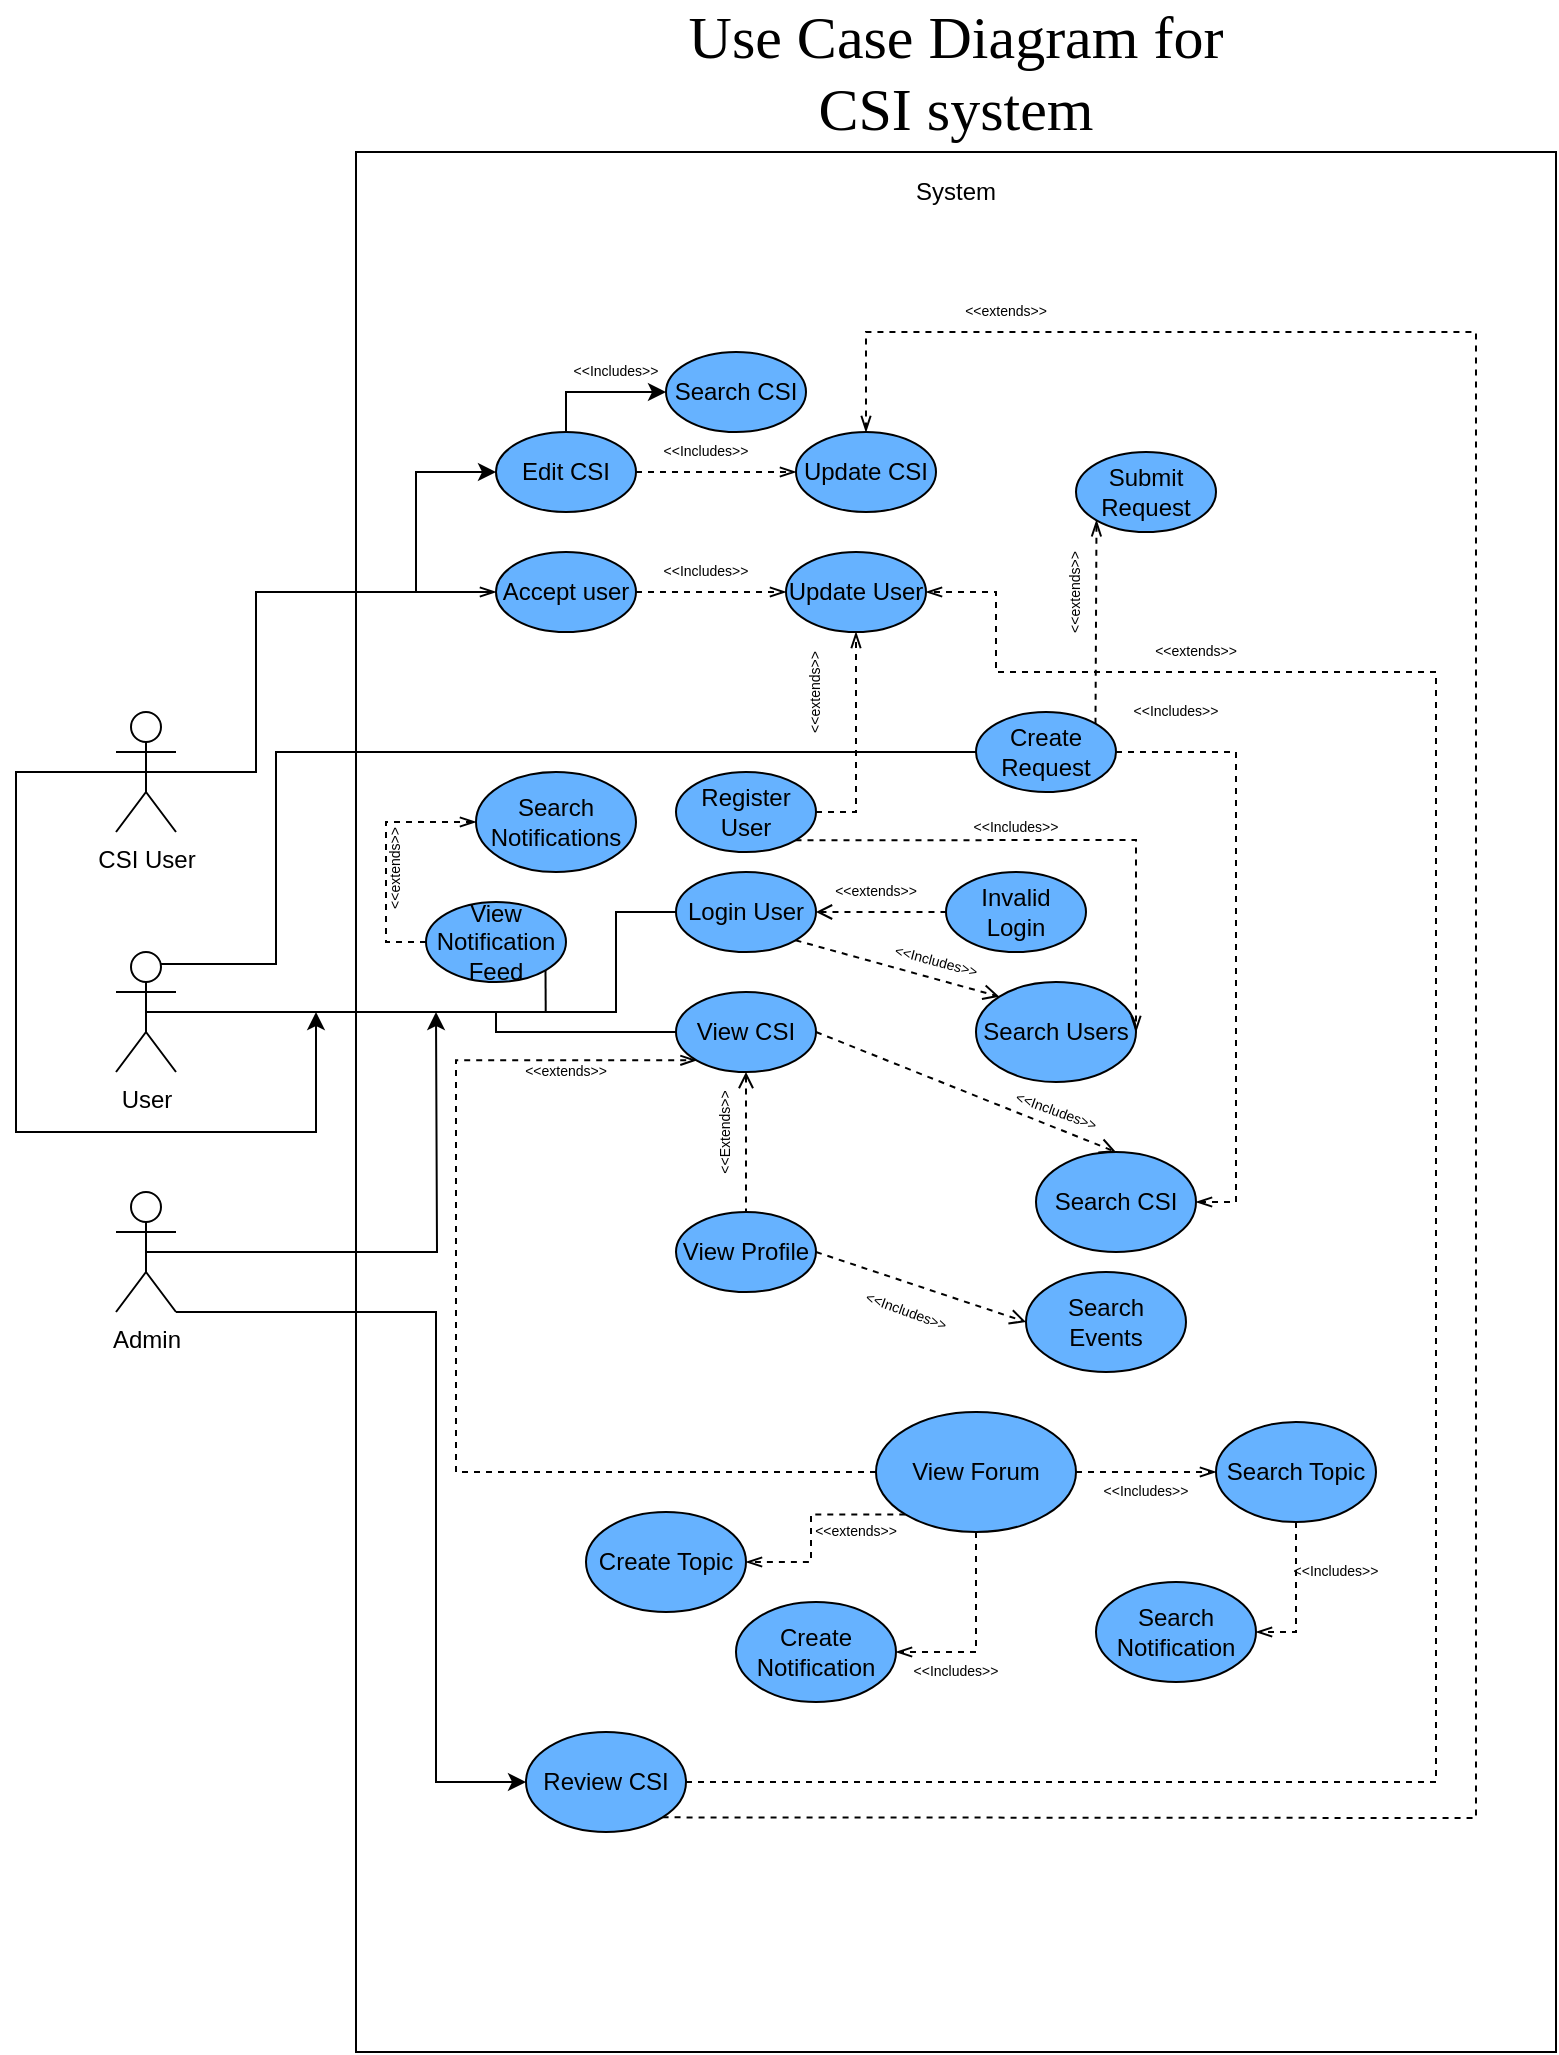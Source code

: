 <mxfile version="13.5.5" type="github">
  <diagram id="K0m3Yvn-BNH7TDLMjK33" name="Page-1">
    <mxGraphModel dx="1831" dy="1599" grid="1" gridSize="10" guides="1" tooltips="1" connect="1" arrows="1" fold="1" page="1" pageScale="1" pageWidth="850" pageHeight="1100" math="0" shadow="0">
      <root>
        <mxCell id="0" />
        <mxCell id="1" parent="0" />
        <mxCell id="szR2yDTY2ZWLf-qTvKoL-5" value="" style="rounded=0;whiteSpace=wrap;html=1;fillColor=#FFFFFF;" parent="1" vertex="1">
          <mxGeometry x="130" y="-200" width="600" height="950" as="geometry" />
        </mxCell>
        <mxCell id="CI1X7om16eXyi5wUVuE_-8" style="edgeStyle=orthogonalEdgeStyle;rounded=0;orthogonalLoop=1;jettySize=auto;html=1;exitX=0.75;exitY=0.1;exitDx=0;exitDy=0;exitPerimeter=0;entryX=0;entryY=0.5;entryDx=0;entryDy=0;endArrow=none;endFill=0;fontFamily=Times New Roman;fontSize=30;" parent="1" source="szR2yDTY2ZWLf-qTvKoL-1" target="CI1X7om16eXyi5wUVuE_-6" edge="1">
          <mxGeometry relative="1" as="geometry">
            <Array as="points">
              <mxPoint x="90" y="206" />
              <mxPoint x="90" y="100" />
            </Array>
          </mxGeometry>
        </mxCell>
        <mxCell id="szR2yDTY2ZWLf-qTvKoL-1" value="User" style="shape=umlActor;verticalLabelPosition=bottom;labelBackgroundColor=#ffffff;verticalAlign=top;html=1;outlineConnect=0;" parent="1" vertex="1">
          <mxGeometry x="10" y="200" width="30" height="60" as="geometry" />
        </mxCell>
        <mxCell id="szR2yDTY2ZWLf-qTvKoL-6" value="System" style="text;html=1;strokeColor=none;fillColor=none;align=center;verticalAlign=middle;whiteSpace=wrap;rounded=0;" parent="1" vertex="1">
          <mxGeometry x="410" y="-190" width="40" height="20" as="geometry" />
        </mxCell>
        <mxCell id="szR2yDTY2ZWLf-qTvKoL-7" value="Login User" style="ellipse;whiteSpace=wrap;html=1;fillColor=#66B2FF;" parent="1" vertex="1">
          <mxGeometry x="290" y="160" width="70" height="40" as="geometry" />
        </mxCell>
        <mxCell id="szR2yDTY2ZWLf-qTvKoL-8" value="" style="endArrow=none;html=1;exitX=0.5;exitY=0.5;exitDx=0;exitDy=0;exitPerimeter=0;entryX=0;entryY=0.5;entryDx=0;entryDy=0;rounded=0;" parent="1" source="szR2yDTY2ZWLf-qTvKoL-1" target="szR2yDTY2ZWLf-qTvKoL-7" edge="1">
          <mxGeometry width="50" height="50" relative="1" as="geometry">
            <mxPoint x="180" y="280" as="sourcePoint" />
            <mxPoint x="230" y="230" as="targetPoint" />
            <Array as="points">
              <mxPoint x="200" y="230" />
              <mxPoint x="260" y="230" />
              <mxPoint x="260" y="180" />
            </Array>
          </mxGeometry>
        </mxCell>
        <mxCell id="szR2yDTY2ZWLf-qTvKoL-9" value="Invalid&lt;br&gt;Login" style="ellipse;whiteSpace=wrap;html=1;fillColor=#66B2FF;" parent="1" vertex="1">
          <mxGeometry x="425" y="160" width="70" height="40" as="geometry" />
        </mxCell>
        <mxCell id="szR2yDTY2ZWLf-qTvKoL-10" value="" style="endArrow=none;dashed=1;html=1;exitX=1;exitY=0.5;exitDx=0;exitDy=0;entryX=0;entryY=0.5;entryDx=0;entryDy=0;startArrow=open;startFill=0;" parent="1" source="szR2yDTY2ZWLf-qTvKoL-7" target="szR2yDTY2ZWLf-qTvKoL-9" edge="1">
          <mxGeometry width="50" height="50" relative="1" as="geometry">
            <mxPoint x="400" y="420" as="sourcePoint" />
            <mxPoint x="450" y="370" as="targetPoint" />
          </mxGeometry>
        </mxCell>
        <mxCell id="szR2yDTY2ZWLf-qTvKoL-11" value="&amp;lt;&amp;lt;extends&amp;gt;&amp;gt;" style="text;html=1;strokeColor=none;fillColor=none;align=center;verticalAlign=middle;whiteSpace=wrap;rounded=0;fontSize=7;" parent="1" vertex="1">
          <mxGeometry x="370" y="160" width="40" height="20" as="geometry" />
        </mxCell>
        <mxCell id="szR2yDTY2ZWLf-qTvKoL-12" value="View CSI" style="ellipse;whiteSpace=wrap;html=1;fillColor=#66B2FF;" parent="1" vertex="1">
          <mxGeometry x="290" y="220" width="70" height="40" as="geometry" />
        </mxCell>
        <mxCell id="szR2yDTY2ZWLf-qTvKoL-15" value="" style="endArrow=none;html=1;fontSize=10;entryX=0;entryY=0.5;entryDx=0;entryDy=0;rounded=0;" parent="1" target="szR2yDTY2ZWLf-qTvKoL-12" edge="1">
          <mxGeometry width="50" height="50" relative="1" as="geometry">
            <mxPoint x="200" y="230" as="sourcePoint" />
            <mxPoint x="275.0" y="350.0" as="targetPoint" />
            <Array as="points">
              <mxPoint x="200" y="240" />
            </Array>
          </mxGeometry>
        </mxCell>
        <mxCell id="szR2yDTY2ZWLf-qTvKoL-18" value="&lt;font style=&quot;font-size: 12px&quot;&gt;&lt;font style=&quot;font-size: 12px&quot;&gt;S&lt;/font&gt;earch Users&lt;/font&gt;" style="ellipse;whiteSpace=wrap;html=1;fillColor=#66B2FF;fontSize=10;" parent="1" vertex="1">
          <mxGeometry x="440" y="215" width="80" height="50" as="geometry" />
        </mxCell>
        <mxCell id="szR2yDTY2ZWLf-qTvKoL-19" value="" style="endArrow=open;html=1;fontSize=10;exitX=1;exitY=1;exitDx=0;exitDy=0;entryX=0;entryY=0;entryDx=0;entryDy=0;dashed=1;endFill=0;" parent="1" source="szR2yDTY2ZWLf-qTvKoL-7" target="szR2yDTY2ZWLf-qTvKoL-18" edge="1">
          <mxGeometry width="50" height="50" relative="1" as="geometry">
            <mxPoint x="400" y="420" as="sourcePoint" />
            <mxPoint x="450" y="370" as="targetPoint" />
          </mxGeometry>
        </mxCell>
        <mxCell id="szR2yDTY2ZWLf-qTvKoL-20" value="&amp;lt;&amp;lt;Includes&amp;gt;&amp;gt;" style="text;html=1;strokeColor=none;fillColor=none;align=center;verticalAlign=middle;whiteSpace=wrap;rounded=0;fontSize=7;rotation=15;" parent="1" vertex="1">
          <mxGeometry x="400" y="195" width="40" height="20" as="geometry" />
        </mxCell>
        <mxCell id="szR2yDTY2ZWLf-qTvKoL-21" value="&lt;font style=&quot;font-size: 12px&quot;&gt;&lt;font style=&quot;font-size: 12px&quot;&gt;S&lt;/font&gt;earch CSI&lt;/font&gt;" style="ellipse;whiteSpace=wrap;html=1;fillColor=#66B2FF;fontSize=10;" parent="1" vertex="1">
          <mxGeometry x="470" y="300" width="80" height="50" as="geometry" />
        </mxCell>
        <mxCell id="szR2yDTY2ZWLf-qTvKoL-22" value="" style="endArrow=open;dashed=1;html=1;fontSize=10;exitX=1;exitY=0.5;exitDx=0;exitDy=0;entryX=0.5;entryY=0;entryDx=0;entryDy=0;endFill=0;" parent="1" source="szR2yDTY2ZWLf-qTvKoL-12" target="szR2yDTY2ZWLf-qTvKoL-21" edge="1">
          <mxGeometry width="50" height="50" relative="1" as="geometry">
            <mxPoint x="330" y="310" as="sourcePoint" />
            <mxPoint x="380" y="260" as="targetPoint" />
          </mxGeometry>
        </mxCell>
        <mxCell id="szR2yDTY2ZWLf-qTvKoL-23" value="&amp;lt;&amp;lt;Includes&amp;gt;&amp;gt;" style="text;html=1;strokeColor=none;fillColor=none;align=center;verticalAlign=middle;whiteSpace=wrap;rounded=0;fontSize=7;rotation=20;" parent="1" vertex="1">
          <mxGeometry x="460" y="270" width="40" height="20" as="geometry" />
        </mxCell>
        <mxCell id="szR2yDTY2ZWLf-qTvKoL-28" value="View Profile" style="ellipse;whiteSpace=wrap;html=1;fillColor=#66B2FF;" parent="1" vertex="1">
          <mxGeometry x="290" y="330" width="70" height="40" as="geometry" />
        </mxCell>
        <mxCell id="szR2yDTY2ZWLf-qTvKoL-29" value="" style="endArrow=none;dashed=1;html=1;fontSize=9;exitX=0.5;exitY=1;exitDx=0;exitDy=0;startArrow=open;startFill=0;entryX=0.5;entryY=0;entryDx=0;entryDy=0;" parent="1" source="szR2yDTY2ZWLf-qTvKoL-12" edge="1" target="szR2yDTY2ZWLf-qTvKoL-28">
          <mxGeometry width="50" height="50" relative="1" as="geometry">
            <mxPoint x="450" y="420" as="sourcePoint" />
            <mxPoint x="400" y="400" as="targetPoint" />
            <Array as="points" />
          </mxGeometry>
        </mxCell>
        <mxCell id="szR2yDTY2ZWLf-qTvKoL-30" value="&amp;lt;&amp;lt;Extends&amp;gt;&amp;gt;" style="text;html=1;strokeColor=none;fillColor=none;align=center;verticalAlign=middle;whiteSpace=wrap;rounded=0;fontSize=7;rotation=-90;" parent="1" vertex="1">
          <mxGeometry x="295" y="280" width="40" height="20" as="geometry" />
        </mxCell>
        <mxCell id="szR2yDTY2ZWLf-qTvKoL-37" value="&lt;font style=&quot;font-size: 12px&quot;&gt;&lt;font style=&quot;font-size: 12px&quot;&gt;S&lt;/font&gt;earch&lt;br&gt;Events&lt;br&gt;&lt;/font&gt;" style="ellipse;whiteSpace=wrap;html=1;fillColor=#66B2FF;fontSize=10;" parent="1" vertex="1">
          <mxGeometry x="465" y="360" width="80" height="50" as="geometry" />
        </mxCell>
        <mxCell id="szR2yDTY2ZWLf-qTvKoL-38" value="" style="endArrow=open;dashed=1;html=1;fontSize=7;exitX=1;exitY=0.5;exitDx=0;exitDy=0;entryX=0;entryY=0.5;entryDx=0;entryDy=0;startArrow=none;startFill=0;endFill=0;" parent="1" source="szR2yDTY2ZWLf-qTvKoL-28" target="szR2yDTY2ZWLf-qTvKoL-37" edge="1">
          <mxGeometry width="50" height="50" relative="1" as="geometry">
            <mxPoint x="450" y="490" as="sourcePoint" />
            <mxPoint x="500" y="440" as="targetPoint" />
            <Array as="points" />
          </mxGeometry>
        </mxCell>
        <mxCell id="szR2yDTY2ZWLf-qTvKoL-39" value="&amp;lt;&amp;lt;Includes&amp;gt;&amp;gt;" style="text;html=1;strokeColor=none;fillColor=none;align=center;verticalAlign=middle;whiteSpace=wrap;rounded=0;fontSize=7;rotation=20;" parent="1" vertex="1">
          <mxGeometry x="385" y="370" width="40" height="20" as="geometry" />
        </mxCell>
        <mxCell id="CI1X7om16eXyi5wUVuE_-2" style="edgeStyle=orthogonalEdgeStyle;rounded=0;orthogonalLoop=1;jettySize=auto;html=1;exitX=0.5;exitY=0.5;exitDx=0;exitDy=0;exitPerimeter=0;endArrow=classic;endFill=1;fontFamily=Times New Roman;fontSize=30;" parent="1" source="CI1X7om16eXyi5wUVuE_-1" edge="1">
          <mxGeometry relative="1" as="geometry">
            <mxPoint x="170" y="230" as="targetPoint" />
          </mxGeometry>
        </mxCell>
        <mxCell id="MsR6hcD7OvmDmppyva13-1" style="edgeStyle=orthogonalEdgeStyle;rounded=0;orthogonalLoop=1;jettySize=auto;html=1;exitX=1;exitY=1;exitDx=0;exitDy=0;exitPerimeter=0;entryX=0;entryY=0.5;entryDx=0;entryDy=0;" parent="1" source="CI1X7om16eXyi5wUVuE_-1" target="CI1X7om16eXyi5wUVuE_-35" edge="1">
          <mxGeometry relative="1" as="geometry">
            <Array as="points">
              <mxPoint x="170" y="380" />
              <mxPoint x="170" y="615" />
            </Array>
          </mxGeometry>
        </mxCell>
        <mxCell id="CI1X7om16eXyi5wUVuE_-1" value="Admin" style="shape=umlActor;verticalLabelPosition=bottom;labelBackgroundColor=#ffffff;verticalAlign=top;html=1;outlineConnect=0;" parent="1" vertex="1">
          <mxGeometry x="10" y="320" width="30" height="60" as="geometry" />
        </mxCell>
        <mxCell id="CI1X7om16eXyi5wUVuE_-7" style="edgeStyle=orthogonalEdgeStyle;rounded=0;orthogonalLoop=1;jettySize=auto;html=1;exitX=0.5;exitY=0.5;exitDx=0;exitDy=0;exitPerimeter=0;endArrow=classic;endFill=1;fontFamily=Times New Roman;fontSize=30;" parent="1" source="CI1X7om16eXyi5wUVuE_-3" edge="1">
          <mxGeometry relative="1" as="geometry">
            <mxPoint x="110" y="230" as="targetPoint" />
            <Array as="points">
              <mxPoint x="-40" y="110" />
              <mxPoint x="-40" y="290" />
              <mxPoint x="110" y="290" />
            </Array>
          </mxGeometry>
        </mxCell>
        <mxCell id="CI1X7om16eXyi5wUVuE_-19" style="edgeStyle=none;rounded=0;orthogonalLoop=1;jettySize=auto;html=1;exitX=0.5;exitY=0.5;exitDx=0;exitDy=0;exitPerimeter=0;entryX=0;entryY=0.5;entryDx=0;entryDy=0;endArrow=openThin;endFill=0;fontFamily=Times New Roman;fontSize=30;" parent="1" source="CI1X7om16eXyi5wUVuE_-3" target="CI1X7om16eXyi5wUVuE_-17" edge="1">
          <mxGeometry relative="1" as="geometry">
            <Array as="points">
              <mxPoint x="80" y="110" />
              <mxPoint x="80" y="20" />
              <mxPoint x="160" y="20" />
            </Array>
          </mxGeometry>
        </mxCell>
        <mxCell id="CI1X7om16eXyi5wUVuE_-3" value="CSI User" style="shape=umlActor;verticalLabelPosition=bottom;labelBackgroundColor=#ffffff;verticalAlign=top;html=1;outlineConnect=0;" parent="1" vertex="1">
          <mxGeometry x="10" y="80" width="30" height="60" as="geometry" />
        </mxCell>
        <mxCell id="CI1X7om16eXyi5wUVuE_-10" style="edgeStyle=orthogonalEdgeStyle;rounded=0;orthogonalLoop=1;jettySize=auto;html=1;exitX=1;exitY=0.5;exitDx=0;exitDy=0;entryX=1;entryY=0.5;entryDx=0;entryDy=0;endArrow=openThin;endFill=0;fontFamily=Times New Roman;fontSize=30;dashed=1;" parent="1" source="CI1X7om16eXyi5wUVuE_-6" target="szR2yDTY2ZWLf-qTvKoL-21" edge="1">
          <mxGeometry relative="1" as="geometry" />
        </mxCell>
        <mxCell id="CI1X7om16eXyi5wUVuE_-15" style="rounded=0;orthogonalLoop=1;jettySize=auto;html=1;exitX=1;exitY=0;exitDx=0;exitDy=0;entryX=0;entryY=1;entryDx=0;entryDy=0;dashed=1;endArrow=openThin;endFill=0;fontFamily=Times New Roman;fontSize=30;" parent="1" source="CI1X7om16eXyi5wUVuE_-6" target="CI1X7om16eXyi5wUVuE_-13" edge="1">
          <mxGeometry relative="1" as="geometry" />
        </mxCell>
        <mxCell id="CI1X7om16eXyi5wUVuE_-6" value="Create Request" style="ellipse;whiteSpace=wrap;html=1;fillColor=#66B2FF;" parent="1" vertex="1">
          <mxGeometry x="440" y="80" width="70" height="40" as="geometry" />
        </mxCell>
        <mxCell id="CI1X7om16eXyi5wUVuE_-11" value="&amp;lt;&amp;lt;Includes&amp;gt;&amp;gt;" style="text;html=1;strokeColor=none;fillColor=none;align=center;verticalAlign=middle;whiteSpace=wrap;rounded=0;fontSize=7;rotation=0;" parent="1" vertex="1">
          <mxGeometry x="520" y="70" width="40" height="20" as="geometry" />
        </mxCell>
        <mxCell id="CI1X7om16eXyi5wUVuE_-13" value="Submit Request" style="ellipse;whiteSpace=wrap;html=1;fillColor=#66B2FF;" parent="1" vertex="1">
          <mxGeometry x="490" y="-50" width="70" height="40" as="geometry" />
        </mxCell>
        <mxCell id="CI1X7om16eXyi5wUVuE_-16" value="&amp;lt;&amp;lt;extends&amp;gt;&amp;gt;" style="text;html=1;strokeColor=none;fillColor=none;align=center;verticalAlign=middle;whiteSpace=wrap;rounded=0;fontSize=7;rotation=-90;" parent="1" vertex="1">
          <mxGeometry x="470" y="10" width="40" height="20" as="geometry" />
        </mxCell>
        <mxCell id="CI1X7om16eXyi5wUVuE_-26" style="edgeStyle=none;rounded=0;orthogonalLoop=1;jettySize=auto;html=1;exitX=1;exitY=0.5;exitDx=0;exitDy=0;entryX=0;entryY=0.5;entryDx=0;entryDy=0;dashed=1;endArrow=openThin;endFill=0;fontFamily=Times New Roman;fontSize=30;" parent="1" source="CI1X7om16eXyi5wUVuE_-17" target="CI1X7om16eXyi5wUVuE_-25" edge="1">
          <mxGeometry relative="1" as="geometry" />
        </mxCell>
        <mxCell id="CI1X7om16eXyi5wUVuE_-17" value="Accept user" style="ellipse;whiteSpace=wrap;html=1;fillColor=#66B2FF;" parent="1" vertex="1">
          <mxGeometry x="200" width="70" height="40" as="geometry" />
        </mxCell>
        <mxCell id="CI1X7om16eXyi5wUVuE_-23" style="edgeStyle=none;rounded=0;orthogonalLoop=1;jettySize=auto;html=1;exitX=1;exitY=0.5;exitDx=0;exitDy=0;entryX=0;entryY=0.5;entryDx=0;entryDy=0;endArrow=openThin;endFill=0;fontFamily=Times New Roman;fontSize=30;dashed=1;" parent="1" source="CI1X7om16eXyi5wUVuE_-20" target="CI1X7om16eXyi5wUVuE_-22" edge="1">
          <mxGeometry relative="1" as="geometry" />
        </mxCell>
        <mxCell id="Ts6eUtOUtTMw5XWi3v1j-3" style="edgeStyle=orthogonalEdgeStyle;rounded=0;orthogonalLoop=1;jettySize=auto;html=1;exitX=0.5;exitY=0;exitDx=0;exitDy=0;entryX=0;entryY=0.5;entryDx=0;entryDy=0;" edge="1" parent="1" source="CI1X7om16eXyi5wUVuE_-20" target="Ts6eUtOUtTMw5XWi3v1j-2">
          <mxGeometry relative="1" as="geometry" />
        </mxCell>
        <mxCell id="CI1X7om16eXyi5wUVuE_-20" value="Edit CSI" style="ellipse;whiteSpace=wrap;html=1;fillColor=#66B2FF;" parent="1" vertex="1">
          <mxGeometry x="200" y="-60" width="70" height="40" as="geometry" />
        </mxCell>
        <mxCell id="CI1X7om16eXyi5wUVuE_-21" value="" style="endArrow=classic;html=1;fontFamily=Times New Roman;fontSize=30;entryX=0;entryY=0.5;entryDx=0;entryDy=0;rounded=0;" parent="1" target="CI1X7om16eXyi5wUVuE_-20" edge="1">
          <mxGeometry width="50" height="50" relative="1" as="geometry">
            <mxPoint x="160" y="20" as="sourcePoint" />
            <mxPoint x="450" y="40" as="targetPoint" />
            <Array as="points">
              <mxPoint x="160" y="-40" />
            </Array>
          </mxGeometry>
        </mxCell>
        <mxCell id="CI1X7om16eXyi5wUVuE_-22" value="Update CSI" style="ellipse;whiteSpace=wrap;html=1;fillColor=#66B2FF;" parent="1" vertex="1">
          <mxGeometry x="350" y="-60" width="70" height="40" as="geometry" />
        </mxCell>
        <mxCell id="CI1X7om16eXyi5wUVuE_-24" value="&amp;lt;&amp;lt;Includes&amp;gt;&amp;gt;" style="text;html=1;strokeColor=none;fillColor=none;align=center;verticalAlign=middle;whiteSpace=wrap;rounded=0;fontSize=7;rotation=0;" parent="1" vertex="1">
          <mxGeometry x="285" y="-60" width="40" height="20" as="geometry" />
        </mxCell>
        <mxCell id="CI1X7om16eXyi5wUVuE_-25" value="Update User" style="ellipse;whiteSpace=wrap;html=1;fillColor=#66B2FF;" parent="1" vertex="1">
          <mxGeometry x="345" width="70" height="40" as="geometry" />
        </mxCell>
        <mxCell id="CI1X7om16eXyi5wUVuE_-27" value="&amp;lt;&amp;lt;Includes&amp;gt;&amp;gt;" style="text;html=1;strokeColor=none;fillColor=none;align=center;verticalAlign=middle;whiteSpace=wrap;rounded=0;fontSize=7;rotation=0;" parent="1" vertex="1">
          <mxGeometry x="285" width="40" height="20" as="geometry" />
        </mxCell>
        <mxCell id="CI1X7om16eXyi5wUVuE_-31" style="edgeStyle=none;rounded=0;orthogonalLoop=1;jettySize=auto;html=1;exitX=1;exitY=1;exitDx=0;exitDy=0;entryX=1;entryY=0.5;entryDx=0;entryDy=0;dashed=1;endArrow=openThin;endFill=0;fontFamily=Times New Roman;fontSize=30;" parent="1" source="CI1X7om16eXyi5wUVuE_-28" target="szR2yDTY2ZWLf-qTvKoL-18" edge="1">
          <mxGeometry relative="1" as="geometry">
            <Array as="points">
              <mxPoint x="520" y="144" />
            </Array>
          </mxGeometry>
        </mxCell>
        <mxCell id="CI1X7om16eXyi5wUVuE_-33" style="edgeStyle=none;rounded=0;orthogonalLoop=1;jettySize=auto;html=1;exitX=1;exitY=0.5;exitDx=0;exitDy=0;entryX=0.5;entryY=1;entryDx=0;entryDy=0;dashed=1;endArrow=openThin;endFill=0;fontFamily=Times New Roman;fontSize=30;" parent="1" source="CI1X7om16eXyi5wUVuE_-28" target="CI1X7om16eXyi5wUVuE_-25" edge="1">
          <mxGeometry relative="1" as="geometry">
            <Array as="points">
              <mxPoint x="380" y="130" />
            </Array>
          </mxGeometry>
        </mxCell>
        <mxCell id="CI1X7om16eXyi5wUVuE_-28" value="Register User" style="ellipse;whiteSpace=wrap;html=1;fillColor=#66B2FF;" parent="1" vertex="1">
          <mxGeometry x="290" y="110" width="70" height="40" as="geometry" />
        </mxCell>
        <mxCell id="CI1X7om16eXyi5wUVuE_-32" value="&amp;lt;&amp;lt;Includes&amp;gt;&amp;gt;" style="text;html=1;strokeColor=none;fillColor=none;align=center;verticalAlign=middle;whiteSpace=wrap;rounded=0;fontSize=7;rotation=0;" parent="1" vertex="1">
          <mxGeometry x="440" y="128" width="40" height="20" as="geometry" />
        </mxCell>
        <mxCell id="CI1X7om16eXyi5wUVuE_-34" value="&amp;lt;&amp;lt;extends&amp;gt;&amp;gt;" style="text;html=1;strokeColor=none;fillColor=none;align=center;verticalAlign=middle;whiteSpace=wrap;rounded=0;fontSize=7;rotation=-90;" parent="1" vertex="1">
          <mxGeometry x="340" y="60" width="40" height="20" as="geometry" />
        </mxCell>
        <mxCell id="CI1X7om16eXyi5wUVuE_-38" style="edgeStyle=none;rounded=0;orthogonalLoop=1;jettySize=auto;html=1;exitX=1;exitY=1;exitDx=0;exitDy=0;entryX=0.5;entryY=0;entryDx=0;entryDy=0;endArrow=openThin;endFill=0;fontFamily=Times New Roman;fontSize=30;dashed=1;" parent="1" source="CI1X7om16eXyi5wUVuE_-35" target="CI1X7om16eXyi5wUVuE_-22" edge="1">
          <mxGeometry relative="1" as="geometry">
            <Array as="points">
              <mxPoint x="690" y="633" />
              <mxPoint x="690" y="-110" />
              <mxPoint x="385" y="-110" />
            </Array>
          </mxGeometry>
        </mxCell>
        <mxCell id="CI1X7om16eXyi5wUVuE_-39" style="edgeStyle=none;rounded=0;orthogonalLoop=1;jettySize=auto;html=1;exitX=1;exitY=0.5;exitDx=0;exitDy=0;entryX=1;entryY=0.5;entryDx=0;entryDy=0;dashed=1;endArrow=openThin;endFill=0;fontFamily=Times New Roman;fontSize=30;" parent="1" source="CI1X7om16eXyi5wUVuE_-35" target="CI1X7om16eXyi5wUVuE_-25" edge="1">
          <mxGeometry relative="1" as="geometry">
            <Array as="points">
              <mxPoint x="670" y="615" />
              <mxPoint x="670" y="60" />
              <mxPoint x="450" y="60" />
              <mxPoint x="450" y="20" />
            </Array>
          </mxGeometry>
        </mxCell>
        <mxCell id="CI1X7om16eXyi5wUVuE_-35" value="&lt;span style=&quot;font-size: 12px&quot;&gt;Review CSI&lt;/span&gt;" style="ellipse;whiteSpace=wrap;html=1;fillColor=#66B2FF;fontSize=10;" parent="1" vertex="1">
          <mxGeometry x="215" y="590" width="80" height="50" as="geometry" />
        </mxCell>
        <mxCell id="CI1X7om16eXyi5wUVuE_-40" value="&amp;lt;&amp;lt;extends&amp;gt;&amp;gt;" style="text;html=1;strokeColor=none;fillColor=none;align=center;verticalAlign=middle;whiteSpace=wrap;rounded=0;fontSize=7;rotation=0;" parent="1" vertex="1">
          <mxGeometry x="435" y="-130" width="40" height="20" as="geometry" />
        </mxCell>
        <mxCell id="CI1X7om16eXyi5wUVuE_-41" value="&amp;lt;&amp;lt;extends&amp;gt;&amp;gt;" style="text;html=1;strokeColor=none;fillColor=none;align=center;verticalAlign=middle;whiteSpace=wrap;rounded=0;fontSize=7;rotation=0;" parent="1" vertex="1">
          <mxGeometry x="530" y="40" width="40" height="20" as="geometry" />
        </mxCell>
        <mxCell id="CI1X7om16eXyi5wUVuE_-49" value="Use Case Diagram for CSI system" style="text;html=1;strokeColor=none;fillColor=none;align=center;verticalAlign=middle;whiteSpace=wrap;rounded=0;fontFamily=Times New Roman;fontSize=30;" parent="1" vertex="1">
          <mxGeometry x="295" y="-250" width="270" height="20" as="geometry" />
        </mxCell>
        <mxCell id="0f6o6foIR92L9gPPkOPn-4" style="edgeStyle=orthogonalEdgeStyle;rounded=0;orthogonalLoop=1;jettySize=auto;html=1;exitX=0;exitY=0.5;exitDx=0;exitDy=0;entryX=0;entryY=0.5;entryDx=0;entryDy=0;endArrow=openThin;endFill=0;dashed=1;" parent="1" source="0f6o6foIR92L9gPPkOPn-1" target="0f6o6foIR92L9gPPkOPn-3" edge="1">
          <mxGeometry relative="1" as="geometry" />
        </mxCell>
        <mxCell id="Ts6eUtOUtTMw5XWi3v1j-4" style="edgeStyle=orthogonalEdgeStyle;rounded=0;orthogonalLoop=1;jettySize=auto;html=1;exitX=1;exitY=1;exitDx=0;exitDy=0;endArrow=none;endFill=0;" edge="1" parent="1" source="0f6o6foIR92L9gPPkOPn-1">
          <mxGeometry relative="1" as="geometry">
            <mxPoint x="224.862" y="230.0" as="targetPoint" />
          </mxGeometry>
        </mxCell>
        <mxCell id="0f6o6foIR92L9gPPkOPn-1" value="View Notification Feed" style="ellipse;whiteSpace=wrap;html=1;fillColor=#66B2FF;" parent="1" vertex="1">
          <mxGeometry x="165" y="175" width="70" height="40" as="geometry" />
        </mxCell>
        <mxCell id="0f6o6foIR92L9gPPkOPn-3" value="Search Notifications" style="ellipse;whiteSpace=wrap;html=1;fillColor=#66B2FF;" parent="1" vertex="1">
          <mxGeometry x="190" y="110" width="80" height="50" as="geometry" />
        </mxCell>
        <mxCell id="0f6o6foIR92L9gPPkOPn-5" value="&amp;lt;&amp;lt;extends&amp;gt;&amp;gt;" style="text;html=1;strokeColor=none;fillColor=none;align=center;verticalAlign=middle;whiteSpace=wrap;rounded=0;fontSize=7;rotation=-90;" parent="1" vertex="1">
          <mxGeometry x="130" y="148" width="40" height="20" as="geometry" />
        </mxCell>
        <mxCell id="0f6o6foIR92L9gPPkOPn-7" style="edgeStyle=orthogonalEdgeStyle;rounded=0;orthogonalLoop=1;jettySize=auto;html=1;exitX=0;exitY=0.5;exitDx=0;exitDy=0;entryX=0;entryY=1;entryDx=0;entryDy=0;dashed=1;endArrow=openThin;endFill=0;" parent="1" source="0f6o6foIR92L9gPPkOPn-6" target="szR2yDTY2ZWLf-qTvKoL-12" edge="1">
          <mxGeometry relative="1" as="geometry">
            <Array as="points">
              <mxPoint x="180" y="460" />
              <mxPoint x="180" y="254" />
            </Array>
          </mxGeometry>
        </mxCell>
        <mxCell id="0f6o6foIR92L9gPPkOPn-14" style="edgeStyle=orthogonalEdgeStyle;rounded=0;orthogonalLoop=1;jettySize=auto;html=1;exitX=1;exitY=0.5;exitDx=0;exitDy=0;entryX=0;entryY=0.5;entryDx=0;entryDy=0;dashed=1;endArrow=openThin;endFill=0;targetPerimeterSpacing=0;" parent="1" source="0f6o6foIR92L9gPPkOPn-6" target="0f6o6foIR92L9gPPkOPn-13" edge="1">
          <mxGeometry relative="1" as="geometry" />
        </mxCell>
        <mxCell id="0f6o6foIR92L9gPPkOPn-20" style="edgeStyle=orthogonalEdgeStyle;rounded=0;orthogonalLoop=1;jettySize=auto;html=1;exitX=0;exitY=1;exitDx=0;exitDy=0;entryX=1;entryY=0.5;entryDx=0;entryDy=0;dashed=1;endArrow=openThin;endFill=0;targetPerimeterSpacing=0;" parent="1" source="0f6o6foIR92L9gPPkOPn-6" target="0f6o6foIR92L9gPPkOPn-19" edge="1">
          <mxGeometry relative="1" as="geometry" />
        </mxCell>
        <mxCell id="0f6o6foIR92L9gPPkOPn-23" style="edgeStyle=orthogonalEdgeStyle;rounded=0;orthogonalLoop=1;jettySize=auto;html=1;exitX=0.5;exitY=1;exitDx=0;exitDy=0;entryX=1;entryY=0.5;entryDx=0;entryDy=0;dashed=1;endArrow=openThin;endFill=0;targetPerimeterSpacing=0;" parent="1" source="0f6o6foIR92L9gPPkOPn-6" target="0f6o6foIR92L9gPPkOPn-22" edge="1">
          <mxGeometry relative="1" as="geometry" />
        </mxCell>
        <mxCell id="0f6o6foIR92L9gPPkOPn-6" value="View Forum" style="ellipse;whiteSpace=wrap;html=1;fillColor=#66B2FF;" parent="1" vertex="1">
          <mxGeometry x="390" y="430" width="100" height="60" as="geometry" />
        </mxCell>
        <mxCell id="0f6o6foIR92L9gPPkOPn-10" value="&amp;lt;&amp;lt;extends&amp;gt;&amp;gt;" style="text;html=1;strokeColor=none;fillColor=none;align=center;verticalAlign=middle;whiteSpace=wrap;rounded=0;fontSize=7;rotation=0;" parent="1" vertex="1">
          <mxGeometry x="215" y="250" width="40" height="20" as="geometry" />
        </mxCell>
        <mxCell id="0f6o6foIR92L9gPPkOPn-17" style="edgeStyle=orthogonalEdgeStyle;rounded=0;orthogonalLoop=1;jettySize=auto;html=1;exitX=0.5;exitY=1;exitDx=0;exitDy=0;entryX=1;entryY=0.5;entryDx=0;entryDy=0;dashed=1;endArrow=openThin;endFill=0;targetPerimeterSpacing=0;" parent="1" source="0f6o6foIR92L9gPPkOPn-13" target="0f6o6foIR92L9gPPkOPn-16" edge="1">
          <mxGeometry relative="1" as="geometry" />
        </mxCell>
        <mxCell id="0f6o6foIR92L9gPPkOPn-13" value="&lt;span style=&quot;font-size: 12px&quot;&gt;Search Topic&lt;/span&gt;" style="ellipse;whiteSpace=wrap;html=1;fillColor=#66B2FF;fontSize=10;" parent="1" vertex="1">
          <mxGeometry x="560" y="435" width="80" height="50" as="geometry" />
        </mxCell>
        <mxCell id="0f6o6foIR92L9gPPkOPn-15" value="&amp;lt;&amp;lt;Includes&amp;gt;&amp;gt;" style="text;html=1;strokeColor=none;fillColor=none;align=center;verticalAlign=middle;whiteSpace=wrap;rounded=0;fontSize=7;rotation=0;" parent="1" vertex="1">
          <mxGeometry x="505" y="460" width="40" height="20" as="geometry" />
        </mxCell>
        <mxCell id="0f6o6foIR92L9gPPkOPn-16" value="&lt;span style=&quot;font-size: 12px&quot;&gt;Search Notification&lt;/span&gt;" style="ellipse;whiteSpace=wrap;html=1;fillColor=#66B2FF;fontSize=10;" parent="1" vertex="1">
          <mxGeometry x="500" y="515" width="80" height="50" as="geometry" />
        </mxCell>
        <mxCell id="0f6o6foIR92L9gPPkOPn-18" value="&amp;lt;&amp;lt;Includes&amp;gt;&amp;gt;" style="text;html=1;strokeColor=none;fillColor=none;align=center;verticalAlign=middle;whiteSpace=wrap;rounded=0;fontSize=7;rotation=0;" parent="1" vertex="1">
          <mxGeometry x="600" y="500" width="40" height="20" as="geometry" />
        </mxCell>
        <mxCell id="0f6o6foIR92L9gPPkOPn-19" value="&lt;span style=&quot;font-size: 12px&quot;&gt;Create Topic&lt;/span&gt;" style="ellipse;whiteSpace=wrap;html=1;fillColor=#66B2FF;fontSize=10;" parent="1" vertex="1">
          <mxGeometry x="245" y="480" width="80" height="50" as="geometry" />
        </mxCell>
        <mxCell id="0f6o6foIR92L9gPPkOPn-21" value="&amp;lt;&amp;lt;extends&amp;gt;&amp;gt;" style="text;html=1;strokeColor=none;fillColor=none;align=center;verticalAlign=middle;whiteSpace=wrap;rounded=0;fontSize=7;rotation=0;" parent="1" vertex="1">
          <mxGeometry x="360" y="480" width="40" height="20" as="geometry" />
        </mxCell>
        <mxCell id="0f6o6foIR92L9gPPkOPn-22" value="&lt;span style=&quot;font-size: 12px&quot;&gt;Create Notification&lt;/span&gt;" style="ellipse;whiteSpace=wrap;html=1;fillColor=#66B2FF;fontSize=10;" parent="1" vertex="1">
          <mxGeometry x="320" y="525" width="80" height="50" as="geometry" />
        </mxCell>
        <mxCell id="Ts6eUtOUtTMw5XWi3v1j-1" value="&amp;lt;&amp;lt;Includes&amp;gt;&amp;gt;" style="text;html=1;strokeColor=none;fillColor=none;align=center;verticalAlign=middle;whiteSpace=wrap;rounded=0;fontSize=7;rotation=0;" vertex="1" parent="1">
          <mxGeometry x="240" y="-100" width="40" height="20" as="geometry" />
        </mxCell>
        <mxCell id="Ts6eUtOUtTMw5XWi3v1j-2" value="Search CSI" style="ellipse;whiteSpace=wrap;html=1;fillColor=#66B2FF;" vertex="1" parent="1">
          <mxGeometry x="285" y="-100" width="70" height="40" as="geometry" />
        </mxCell>
        <mxCell id="Ts6eUtOUtTMw5XWi3v1j-5" value="&amp;lt;&amp;lt;Includes&amp;gt;&amp;gt;" style="text;html=1;strokeColor=none;fillColor=none;align=center;verticalAlign=middle;whiteSpace=wrap;rounded=0;fontSize=7;rotation=0;" vertex="1" parent="1">
          <mxGeometry x="410" y="550" width="40" height="20" as="geometry" />
        </mxCell>
      </root>
    </mxGraphModel>
  </diagram>
</mxfile>
